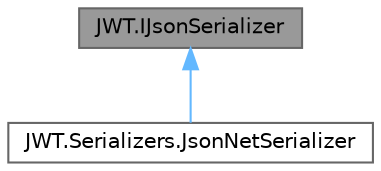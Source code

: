 digraph "JWT.IJsonSerializer"
{
 // LATEX_PDF_SIZE
  bgcolor="transparent";
  edge [fontname=Helvetica,fontsize=10,labelfontname=Helvetica,labelfontsize=10];
  node [fontname=Helvetica,fontsize=10,shape=box,height=0.2,width=0.4];
  Node1 [id="Node000001",label="JWT.IJsonSerializer",height=0.2,width=0.4,color="gray40", fillcolor="grey60", style="filled", fontcolor="black",tooltip="Provides JSON Serialize and Deserialize. Allows custom serializers used."];
  Node1 -> Node2 [id="edge1_Node000001_Node000002",dir="back",color="steelblue1",style="solid",tooltip=" "];
  Node2 [id="Node000002",label="JWT.Serializers.JsonNetSerializer",height=0.2,width=0.4,color="gray40", fillcolor="white", style="filled",URL="$class_j_w_t_1_1_serializers_1_1_json_net_serializer.html",tooltip="JSON serializer using Newtonsoft.Json implementation."];
}
